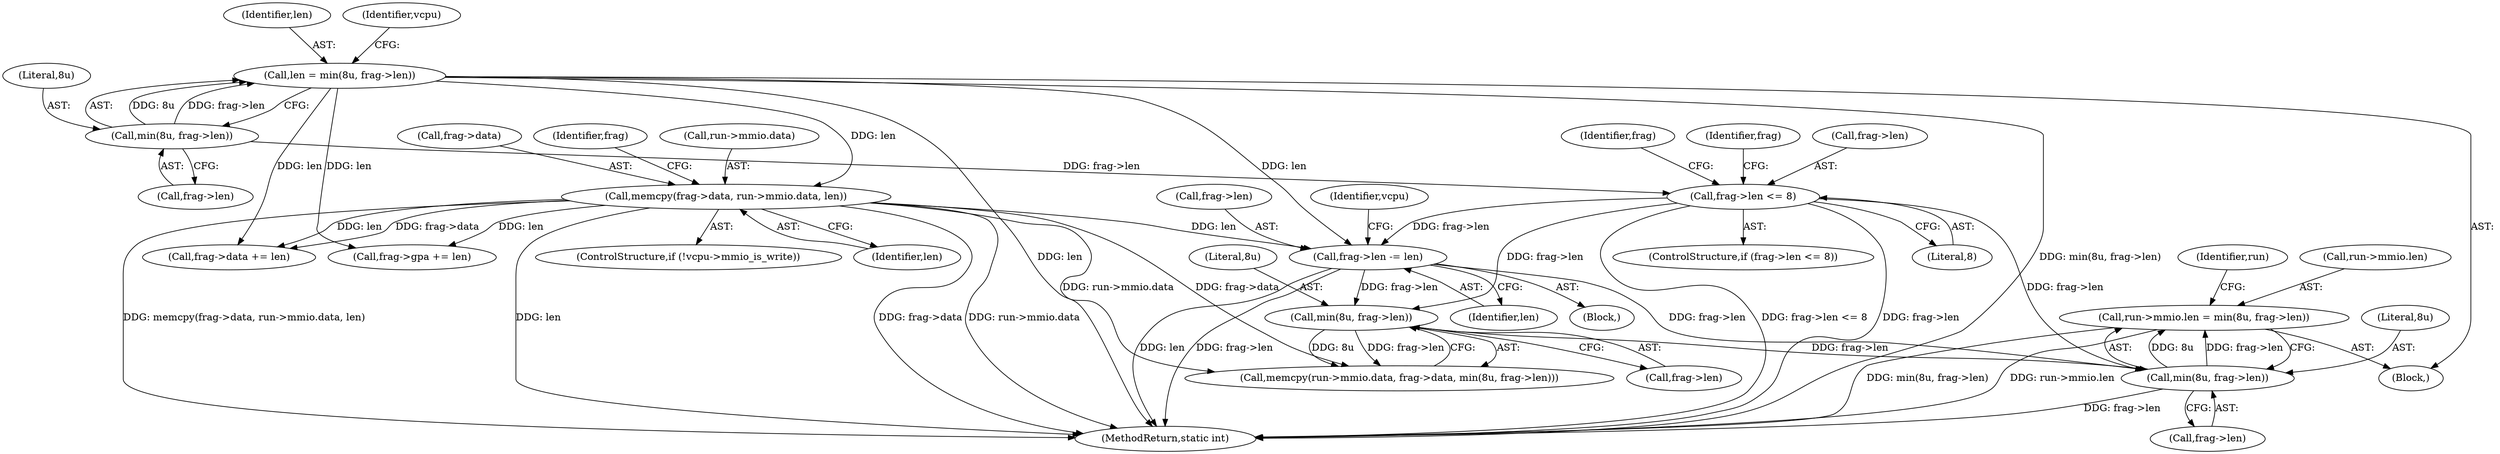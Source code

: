digraph "0_linux_a08d3b3b99efd509133946056531cdf8f3a0c09b@pointer" {
"1000242" [label="(Call,run->mmio.len = min(8u, frag->len))"];
"1000248" [label="(Call,min(8u, frag->len))"];
"1000177" [label="(Call,frag->len -= len)"];
"1000142" [label="(Call,memcpy(frag->data, run->mmio.data, len))"];
"1000130" [label="(Call,len = min(8u, frag->len))"];
"1000132" [label="(Call,min(8u, frag->len))"];
"1000153" [label="(Call,frag->len <= 8)"];
"1000237" [label="(Call,min(8u, frag->len))"];
"1000142" [label="(Call,memcpy(frag->data, run->mmio.data, len))"];
"1000130" [label="(Call,len = min(8u, frag->len))"];
"1000271" [label="(MethodReturn,static int)"];
"1000243" [label="(Call,run->mmio.len)"];
"1000169" [label="(Identifier,frag)"];
"1000160" [label="(Identifier,frag)"];
"1000106" [label="(Block,)"];
"1000172" [label="(Call,frag->gpa += len)"];
"1000132" [label="(Call,min(8u, frag->len))"];
"1000167" [label="(Call,frag->data += len)"];
"1000143" [label="(Call,frag->data)"];
"1000157" [label="(Literal,8)"];
"1000256" [label="(Identifier,run)"];
"1000134" [label="(Call,frag->len)"];
"1000155" [label="(Identifier,frag)"];
"1000237" [label="(Call,min(8u, frag->len))"];
"1000185" [label="(Identifier,vcpu)"];
"1000242" [label="(Call,run->mmio.len = min(8u, frag->len))"];
"1000181" [label="(Identifier,len)"];
"1000248" [label="(Call,min(8u, frag->len))"];
"1000166" [label="(Block,)"];
"1000133" [label="(Literal,8u)"];
"1000228" [label="(Call,memcpy(run->mmio.data, frag->data, min(8u, frag->len)))"];
"1000178" [label="(Call,frag->len)"];
"1000177" [label="(Call,frag->len -= len)"];
"1000152" [label="(ControlStructure,if (frag->len <= 8))"];
"1000238" [label="(Literal,8u)"];
"1000154" [label="(Call,frag->len)"];
"1000131" [label="(Identifier,len)"];
"1000250" [label="(Call,frag->len)"];
"1000239" [label="(Call,frag->len)"];
"1000137" [label="(ControlStructure,if (!vcpu->mmio_is_write))"];
"1000146" [label="(Call,run->mmio.data)"];
"1000140" [label="(Identifier,vcpu)"];
"1000153" [label="(Call,frag->len <= 8)"];
"1000249" [label="(Literal,8u)"];
"1000151" [label="(Identifier,len)"];
"1000242" -> "1000106"  [label="AST: "];
"1000242" -> "1000248"  [label="CFG: "];
"1000243" -> "1000242"  [label="AST: "];
"1000248" -> "1000242"  [label="AST: "];
"1000256" -> "1000242"  [label="CFG: "];
"1000242" -> "1000271"  [label="DDG: min(8u, frag->len)"];
"1000242" -> "1000271"  [label="DDG: run->mmio.len"];
"1000248" -> "1000242"  [label="DDG: 8u"];
"1000248" -> "1000242"  [label="DDG: frag->len"];
"1000248" -> "1000250"  [label="CFG: "];
"1000249" -> "1000248"  [label="AST: "];
"1000250" -> "1000248"  [label="AST: "];
"1000248" -> "1000271"  [label="DDG: frag->len"];
"1000177" -> "1000248"  [label="DDG: frag->len"];
"1000237" -> "1000248"  [label="DDG: frag->len"];
"1000153" -> "1000248"  [label="DDG: frag->len"];
"1000177" -> "1000166"  [label="AST: "];
"1000177" -> "1000181"  [label="CFG: "];
"1000178" -> "1000177"  [label="AST: "];
"1000181" -> "1000177"  [label="AST: "];
"1000185" -> "1000177"  [label="CFG: "];
"1000177" -> "1000271"  [label="DDG: len"];
"1000177" -> "1000271"  [label="DDG: frag->len"];
"1000142" -> "1000177"  [label="DDG: len"];
"1000130" -> "1000177"  [label="DDG: len"];
"1000153" -> "1000177"  [label="DDG: frag->len"];
"1000177" -> "1000237"  [label="DDG: frag->len"];
"1000142" -> "1000137"  [label="AST: "];
"1000142" -> "1000151"  [label="CFG: "];
"1000143" -> "1000142"  [label="AST: "];
"1000146" -> "1000142"  [label="AST: "];
"1000151" -> "1000142"  [label="AST: "];
"1000155" -> "1000142"  [label="CFG: "];
"1000142" -> "1000271"  [label="DDG: run->mmio.data"];
"1000142" -> "1000271"  [label="DDG: memcpy(frag->data, run->mmio.data, len)"];
"1000142" -> "1000271"  [label="DDG: len"];
"1000142" -> "1000271"  [label="DDG: frag->data"];
"1000130" -> "1000142"  [label="DDG: len"];
"1000142" -> "1000167"  [label="DDG: len"];
"1000142" -> "1000167"  [label="DDG: frag->data"];
"1000142" -> "1000172"  [label="DDG: len"];
"1000142" -> "1000228"  [label="DDG: run->mmio.data"];
"1000142" -> "1000228"  [label="DDG: frag->data"];
"1000130" -> "1000106"  [label="AST: "];
"1000130" -> "1000132"  [label="CFG: "];
"1000131" -> "1000130"  [label="AST: "];
"1000132" -> "1000130"  [label="AST: "];
"1000140" -> "1000130"  [label="CFG: "];
"1000130" -> "1000271"  [label="DDG: min(8u, frag->len)"];
"1000130" -> "1000271"  [label="DDG: len"];
"1000132" -> "1000130"  [label="DDG: 8u"];
"1000132" -> "1000130"  [label="DDG: frag->len"];
"1000130" -> "1000167"  [label="DDG: len"];
"1000130" -> "1000172"  [label="DDG: len"];
"1000132" -> "1000134"  [label="CFG: "];
"1000133" -> "1000132"  [label="AST: "];
"1000134" -> "1000132"  [label="AST: "];
"1000132" -> "1000153"  [label="DDG: frag->len"];
"1000153" -> "1000152"  [label="AST: "];
"1000153" -> "1000157"  [label="CFG: "];
"1000154" -> "1000153"  [label="AST: "];
"1000157" -> "1000153"  [label="AST: "];
"1000160" -> "1000153"  [label="CFG: "];
"1000169" -> "1000153"  [label="CFG: "];
"1000153" -> "1000271"  [label="DDG: frag->len <= 8"];
"1000153" -> "1000271"  [label="DDG: frag->len"];
"1000153" -> "1000237"  [label="DDG: frag->len"];
"1000237" -> "1000228"  [label="AST: "];
"1000237" -> "1000239"  [label="CFG: "];
"1000238" -> "1000237"  [label="AST: "];
"1000239" -> "1000237"  [label="AST: "];
"1000228" -> "1000237"  [label="CFG: "];
"1000237" -> "1000228"  [label="DDG: 8u"];
"1000237" -> "1000228"  [label="DDG: frag->len"];
}
